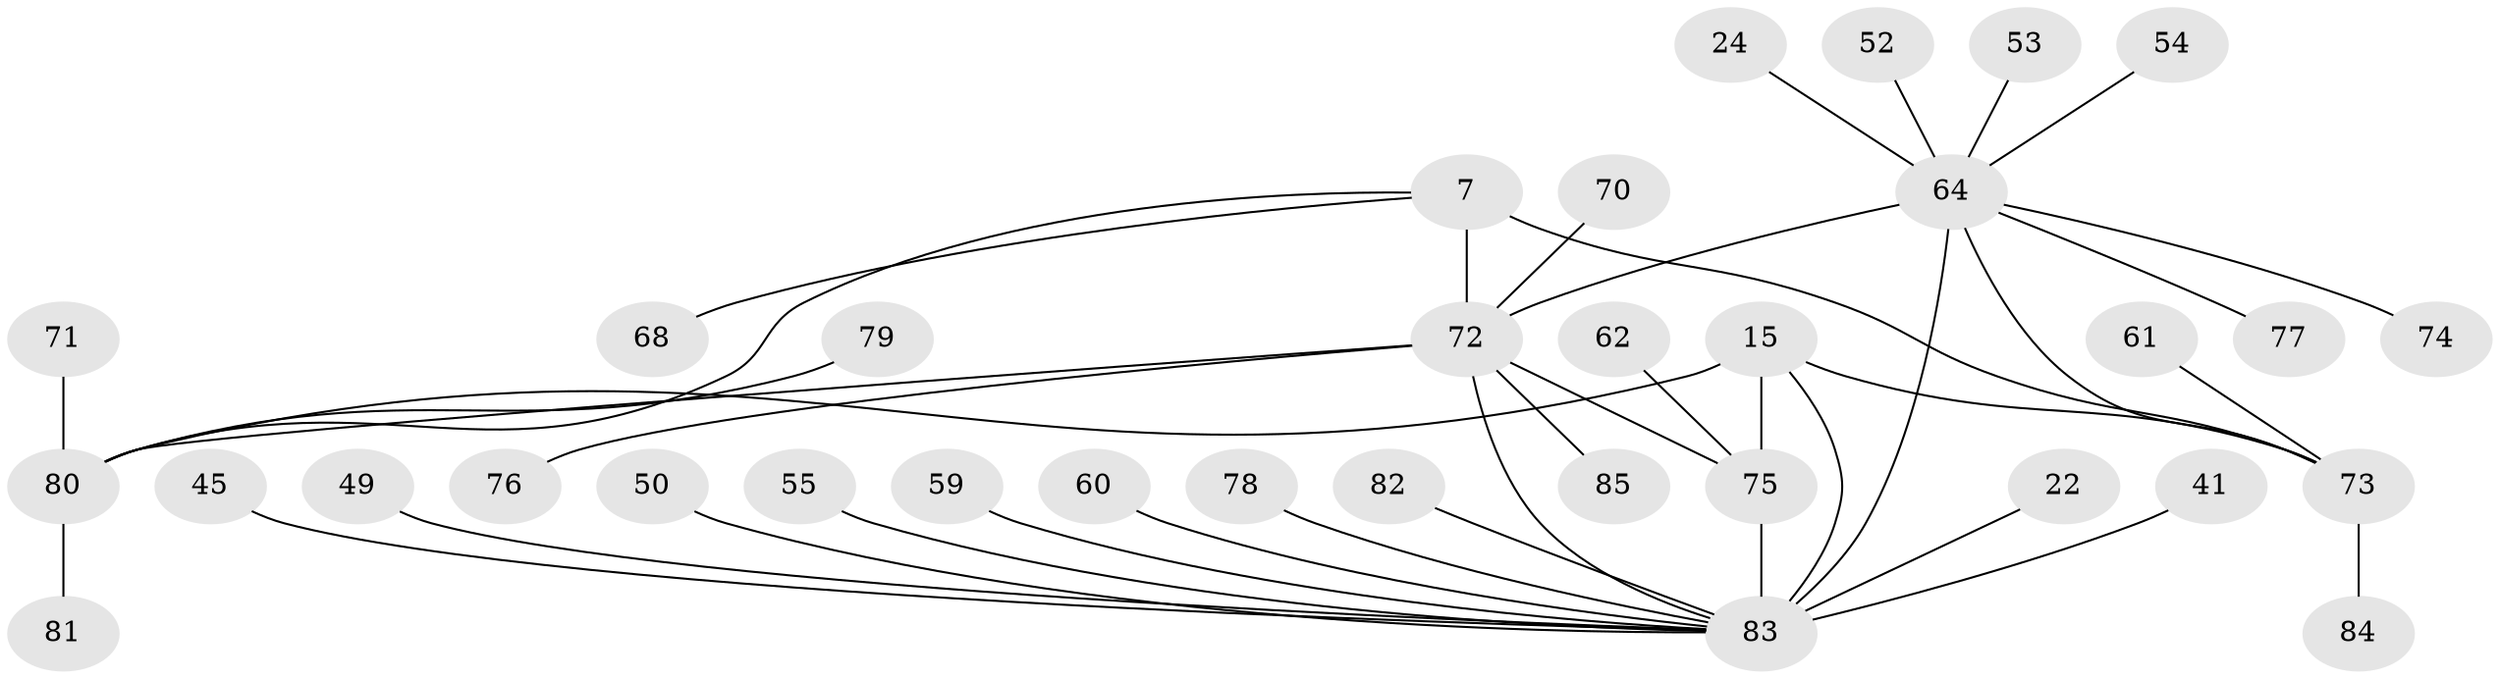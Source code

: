 // original degree distribution, {6: 0.08235294117647059, 5: 0.03529411764705882, 9: 0.011764705882352941, 11: 0.023529411764705882, 4: 0.047058823529411764, 10: 0.023529411764705882, 8: 0.03529411764705882, 1: 0.6588235294117647, 3: 0.023529411764705882, 2: 0.058823529411764705}
// Generated by graph-tools (version 1.1) at 2025/57/03/04/25 21:57:15]
// undirected, 34 vertices, 40 edges
graph export_dot {
graph [start="1"]
  node [color=gray90,style=filled];
  7 [super="+5"];
  15 [super="+14"];
  22;
  24;
  41;
  45;
  49;
  50;
  52 [super="+33"];
  53;
  54;
  55;
  59;
  60;
  61;
  62;
  64 [super="+32+19"];
  68;
  70;
  71;
  72 [super="+57+65+38+39+69"];
  73 [super="+20+30+42+48"];
  74 [super="+58+63"];
  75 [super="+51"];
  76;
  77;
  78;
  79;
  80 [super="+66"];
  81 [super="+28"];
  82;
  83 [super="+67+4"];
  84;
  85;
  7 -- 68;
  7 -- 72 [weight=4];
  7 -- 73;
  7 -- 80;
  15 -- 83;
  15 -- 73;
  15 -- 80 [weight=4];
  15 -- 75;
  22 -- 83;
  24 -- 64;
  41 -- 83;
  45 -- 83;
  49 -- 83;
  50 -- 83;
  52 -- 64;
  53 -- 64;
  54 -- 64;
  55 -- 83;
  59 -- 83;
  60 -- 83;
  61 -- 73;
  62 -- 75;
  64 -- 83 [weight=6];
  64 -- 74;
  64 -- 72;
  64 -- 73 [weight=4];
  64 -- 77;
  70 -- 72;
  71 -- 80;
  72 -- 76;
  72 -- 83 [weight=2];
  72 -- 85;
  72 -- 80 [weight=2];
  72 -- 75;
  73 -- 84;
  75 -- 83 [weight=4];
  78 -- 83;
  79 -- 80;
  80 -- 81;
  82 -- 83;
}
